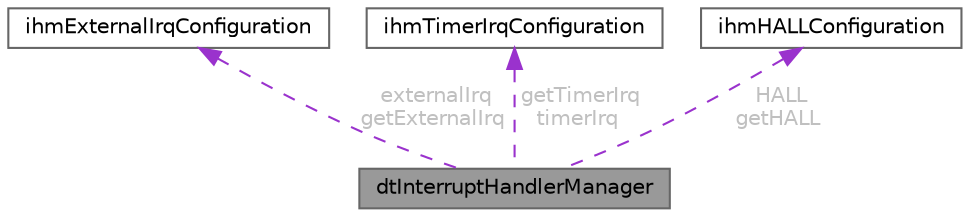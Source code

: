 digraph "dtInterruptHandlerManager"
{
 // LATEX_PDF_SIZE
  bgcolor="transparent";
  edge [fontname=Helvetica,fontsize=10,labelfontname=Helvetica,labelfontsize=10];
  node [fontname=Helvetica,fontsize=10,shape=box,height=0.2,width=0.4];
  Node1 [id="Node000001",label="dtInterruptHandlerManager",height=0.2,width=0.4,color="gray40", fillcolor="grey60", style="filled", fontcolor="black",tooltip="Component base class for managing interrupt handlers."];
  Node2 -> Node1 [id="edge1_Node000001_Node000002",dir="back",color="darkorchid3",style="dashed",tooltip=" ",label=" externalIrq\ngetExternalIrq",fontcolor="grey" ];
  Node2 [id="Node000002",label="ihmExternalIrqConfiguration",height=0.2,width=0.4,color="gray40", fillcolor="white", style="filled",URL="$structihm_external_irq_configuration.html",tooltip="Configuration structure for External IRQ management."];
  Node3 -> Node1 [id="edge2_Node000001_Node000003",dir="back",color="darkorchid3",style="dashed",tooltip=" ",label=" getTimerIrq\ntimerIrq",fontcolor="grey" ];
  Node3 [id="Node000003",label="ihmTimerIrqConfiguration",height=0.2,width=0.4,color="gray40", fillcolor="white", style="filled",URL="$structihm_timer_irq_configuration.html",tooltip="Configuration structure for Timer IRQ management."];
  Node4 -> Node1 [id="edge3_Node000001_Node000004",dir="back",color="darkorchid3",style="dashed",tooltip=" ",label=" HALL\ngetHALL",fontcolor="grey" ];
  Node4 [id="Node000004",label="ihmHALLConfiguration",height=0.2,width=0.4,color="gray40", fillcolor="white", style="filled",URL="$structihm_h_a_l_l_configuration.html",tooltip="Configuration structure for HALL interrupt management."];
}
